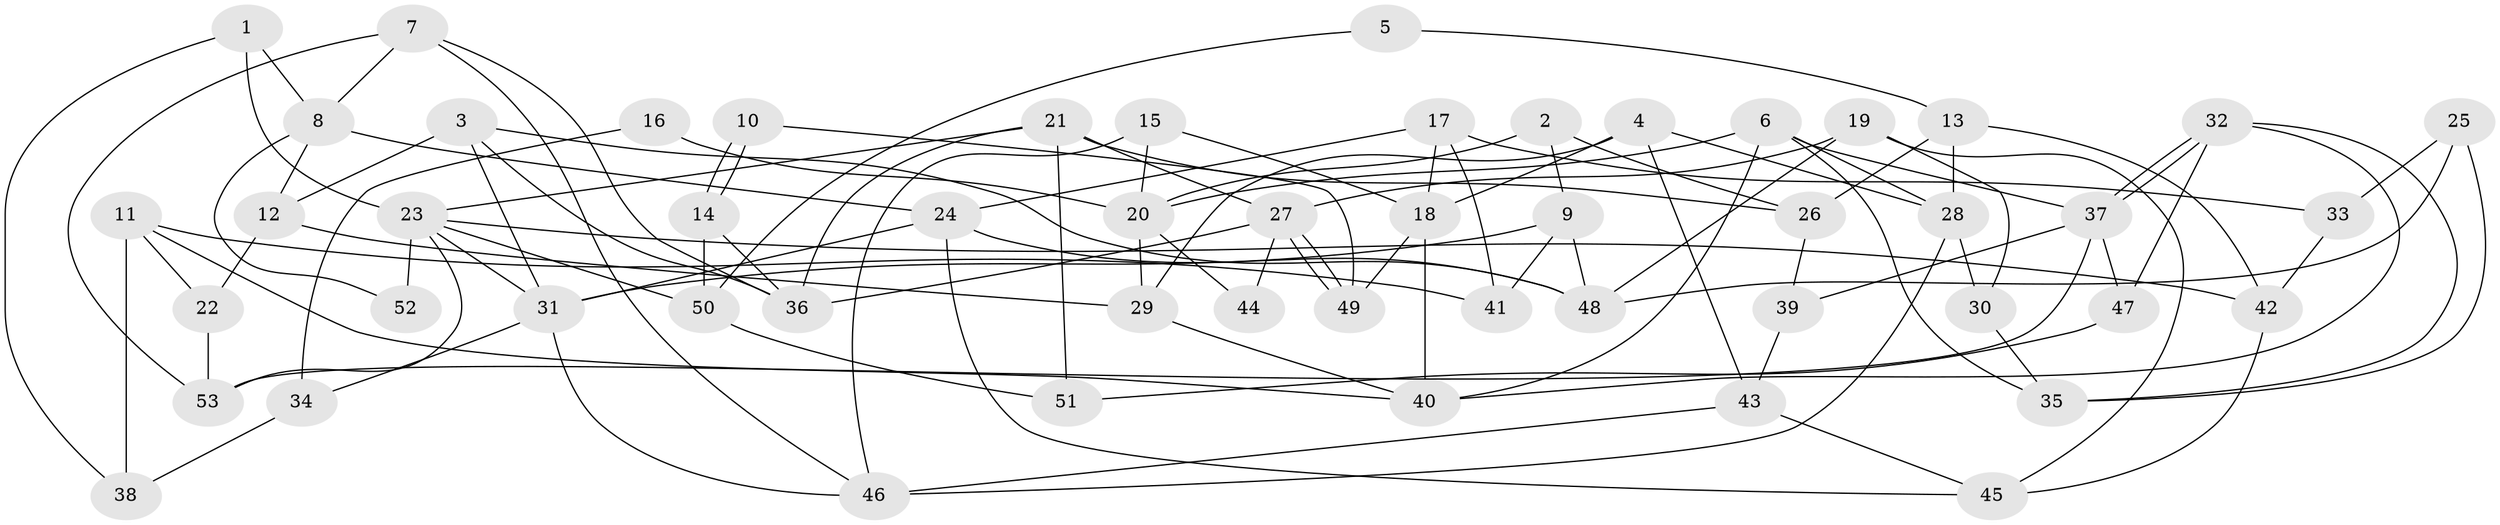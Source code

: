 // Generated by graph-tools (version 1.1) at 2025/11/02/27/25 16:11:24]
// undirected, 53 vertices, 106 edges
graph export_dot {
graph [start="1"]
  node [color=gray90,style=filled];
  1;
  2;
  3;
  4;
  5;
  6;
  7;
  8;
  9;
  10;
  11;
  12;
  13;
  14;
  15;
  16;
  17;
  18;
  19;
  20;
  21;
  22;
  23;
  24;
  25;
  26;
  27;
  28;
  29;
  30;
  31;
  32;
  33;
  34;
  35;
  36;
  37;
  38;
  39;
  40;
  41;
  42;
  43;
  44;
  45;
  46;
  47;
  48;
  49;
  50;
  51;
  52;
  53;
  1 -- 23;
  1 -- 8;
  1 -- 38;
  2 -- 26;
  2 -- 20;
  2 -- 9;
  3 -- 12;
  3 -- 31;
  3 -- 36;
  3 -- 48;
  4 -- 29;
  4 -- 28;
  4 -- 18;
  4 -- 43;
  5 -- 50;
  5 -- 13;
  6 -- 40;
  6 -- 37;
  6 -- 20;
  6 -- 28;
  6 -- 35;
  7 -- 53;
  7 -- 36;
  7 -- 8;
  7 -- 46;
  8 -- 24;
  8 -- 12;
  8 -- 52;
  9 -- 48;
  9 -- 31;
  9 -- 41;
  10 -- 49;
  10 -- 14;
  10 -- 14;
  11 -- 41;
  11 -- 40;
  11 -- 22;
  11 -- 38;
  12 -- 29;
  12 -- 22;
  13 -- 42;
  13 -- 26;
  13 -- 28;
  14 -- 36;
  14 -- 50;
  15 -- 18;
  15 -- 46;
  15 -- 20;
  16 -- 34;
  16 -- 20;
  17 -- 33;
  17 -- 24;
  17 -- 18;
  17 -- 41;
  18 -- 40;
  18 -- 49;
  19 -- 45;
  19 -- 27;
  19 -- 30;
  19 -- 48;
  20 -- 29;
  20 -- 44;
  21 -- 23;
  21 -- 27;
  21 -- 26;
  21 -- 36;
  21 -- 51;
  22 -- 53;
  23 -- 31;
  23 -- 53;
  23 -- 42;
  23 -- 50;
  23 -- 52;
  24 -- 31;
  24 -- 48;
  24 -- 45;
  25 -- 35;
  25 -- 48;
  25 -- 33;
  26 -- 39;
  27 -- 36;
  27 -- 49;
  27 -- 49;
  27 -- 44;
  28 -- 30;
  28 -- 46;
  29 -- 40;
  30 -- 35;
  31 -- 46;
  31 -- 34;
  32 -- 35;
  32 -- 37;
  32 -- 37;
  32 -- 40;
  32 -- 47;
  33 -- 42;
  34 -- 38;
  37 -- 47;
  37 -- 39;
  37 -- 53;
  39 -- 43;
  42 -- 45;
  43 -- 46;
  43 -- 45;
  47 -- 51;
  50 -- 51;
}
